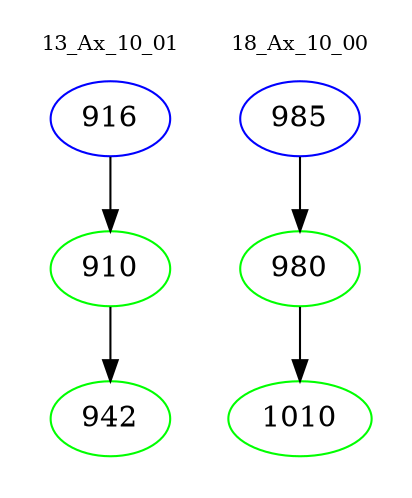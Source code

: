 digraph{
subgraph cluster_0 {
color = white
label = "13_Ax_10_01";
fontsize=10;
T0_916 [label="916", color="blue"]
T0_916 -> T0_910 [color="black"]
T0_910 [label="910", color="green"]
T0_910 -> T0_942 [color="black"]
T0_942 [label="942", color="green"]
}
subgraph cluster_1 {
color = white
label = "18_Ax_10_00";
fontsize=10;
T1_985 [label="985", color="blue"]
T1_985 -> T1_980 [color="black"]
T1_980 [label="980", color="green"]
T1_980 -> T1_1010 [color="black"]
T1_1010 [label="1010", color="green"]
}
}
